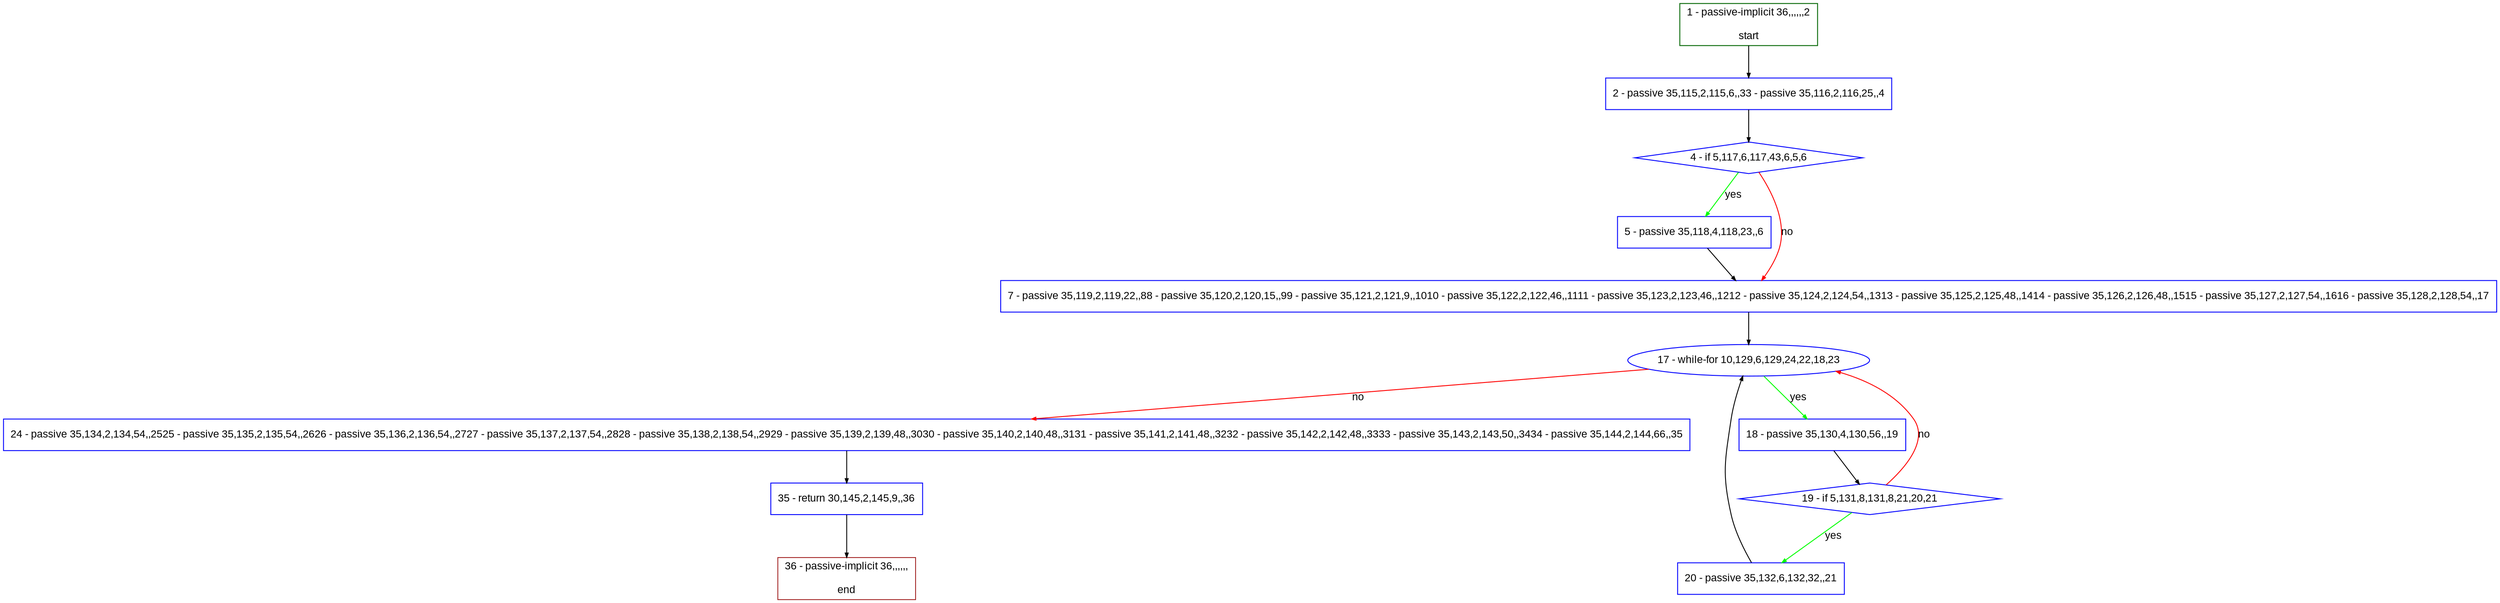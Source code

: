 digraph "" {
  graph [pack="true", label="", fontsize="12", packmode="clust", fontname="Arial", fillcolor="#FFFFCC", bgcolor="white", style="rounded,filled", compound="true"];
  node [node_initialized="no", label="", color="grey", fontsize="12", fillcolor="white", fontname="Arial", style="filled", shape="rectangle", compound="true", fixedsize="false"];
  edge [fontcolor="black", arrowhead="normal", arrowtail="none", arrowsize="0.5", ltail="", label="", color="black", fontsize="12", lhead="", fontname="Arial", dir="forward", compound="true"];
  __N1 [label="2 - passive 35,115,2,115,6,,33 - passive 35,116,2,116,25,,4", color="#0000ff", fillcolor="#ffffff", style="filled", shape="box"];
  __N2 [label="1 - passive-implicit 36,,,,,,2\n\nstart", color="#006400", fillcolor="#ffffff", style="filled", shape="box"];
  __N3 [label="4 - if 5,117,6,117,43,6,5,6", color="#0000ff", fillcolor="#ffffff", style="filled", shape="diamond"];
  __N4 [label="5 - passive 35,118,4,118,23,,6", color="#0000ff", fillcolor="#ffffff", style="filled", shape="box"];
  __N5 [label="7 - passive 35,119,2,119,22,,88 - passive 35,120,2,120,15,,99 - passive 35,121,2,121,9,,1010 - passive 35,122,2,122,46,,1111 - passive 35,123,2,123,46,,1212 - passive 35,124,2,124,54,,1313 - passive 35,125,2,125,48,,1414 - passive 35,126,2,126,48,,1515 - passive 35,127,2,127,54,,1616 - passive 35,128,2,128,54,,17", color="#0000ff", fillcolor="#ffffff", style="filled", shape="box"];
  __N6 [label="17 - while-for 10,129,6,129,24,22,18,23", color="#0000ff", fillcolor="#ffffff", style="filled", shape="oval"];
  __N7 [label="18 - passive 35,130,4,130,56,,19", color="#0000ff", fillcolor="#ffffff", style="filled", shape="box"];
  __N8 [label="24 - passive 35,134,2,134,54,,2525 - passive 35,135,2,135,54,,2626 - passive 35,136,2,136,54,,2727 - passive 35,137,2,137,54,,2828 - passive 35,138,2,138,54,,2929 - passive 35,139,2,139,48,,3030 - passive 35,140,2,140,48,,3131 - passive 35,141,2,141,48,,3232 - passive 35,142,2,142,48,,3333 - passive 35,143,2,143,50,,3434 - passive 35,144,2,144,66,,35", color="#0000ff", fillcolor="#ffffff", style="filled", shape="box"];
  __N9 [label="19 - if 5,131,8,131,8,21,20,21", color="#0000ff", fillcolor="#ffffff", style="filled", shape="diamond"];
  __N10 [label="20 - passive 35,132,6,132,32,,21", color="#0000ff", fillcolor="#ffffff", style="filled", shape="box"];
  __N11 [label="35 - return 30,145,2,145,9,,36", color="#0000ff", fillcolor="#ffffff", style="filled", shape="box"];
  __N12 [label="36 - passive-implicit 36,,,,,,\n\nend", color="#a52a2a", fillcolor="#ffffff", style="filled", shape="box"];
  __N2 -> __N1 [arrowhead="normal", arrowtail="none", color="#000000", label="", dir="forward"];
  __N1 -> __N3 [arrowhead="normal", arrowtail="none", color="#000000", label="", dir="forward"];
  __N3 -> __N4 [arrowhead="normal", arrowtail="none", color="#00ff00", label="yes", dir="forward"];
  __N3 -> __N5 [arrowhead="normal", arrowtail="none", color="#ff0000", label="no", dir="forward"];
  __N4 -> __N5 [arrowhead="normal", arrowtail="none", color="#000000", label="", dir="forward"];
  __N5 -> __N6 [arrowhead="normal", arrowtail="none", color="#000000", label="", dir="forward"];
  __N6 -> __N7 [arrowhead="normal", arrowtail="none", color="#00ff00", label="yes", dir="forward"];
  __N6 -> __N8 [arrowhead="normal", arrowtail="none", color="#ff0000", label="no", dir="forward"];
  __N7 -> __N9 [arrowhead="normal", arrowtail="none", color="#000000", label="", dir="forward"];
  __N9 -> __N6 [arrowhead="normal", arrowtail="none", color="#ff0000", label="no", dir="forward"];
  __N9 -> __N10 [arrowhead="normal", arrowtail="none", color="#00ff00", label="yes", dir="forward"];
  __N10 -> __N6 [arrowhead="normal", arrowtail="none", color="#000000", label="", dir="forward"];
  __N8 -> __N11 [arrowhead="normal", arrowtail="none", color="#000000", label="", dir="forward"];
  __N11 -> __N12 [arrowhead="normal", arrowtail="none", color="#000000", label="", dir="forward"];
}
